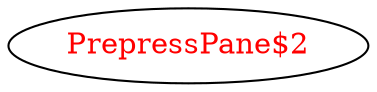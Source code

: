 digraph dependencyGraph {
 concentrate=true;
 ranksep="2.0";
 rankdir="LR"; 
 splines="ortho";
"PrepressPane$2" [fontcolor="red"];
}